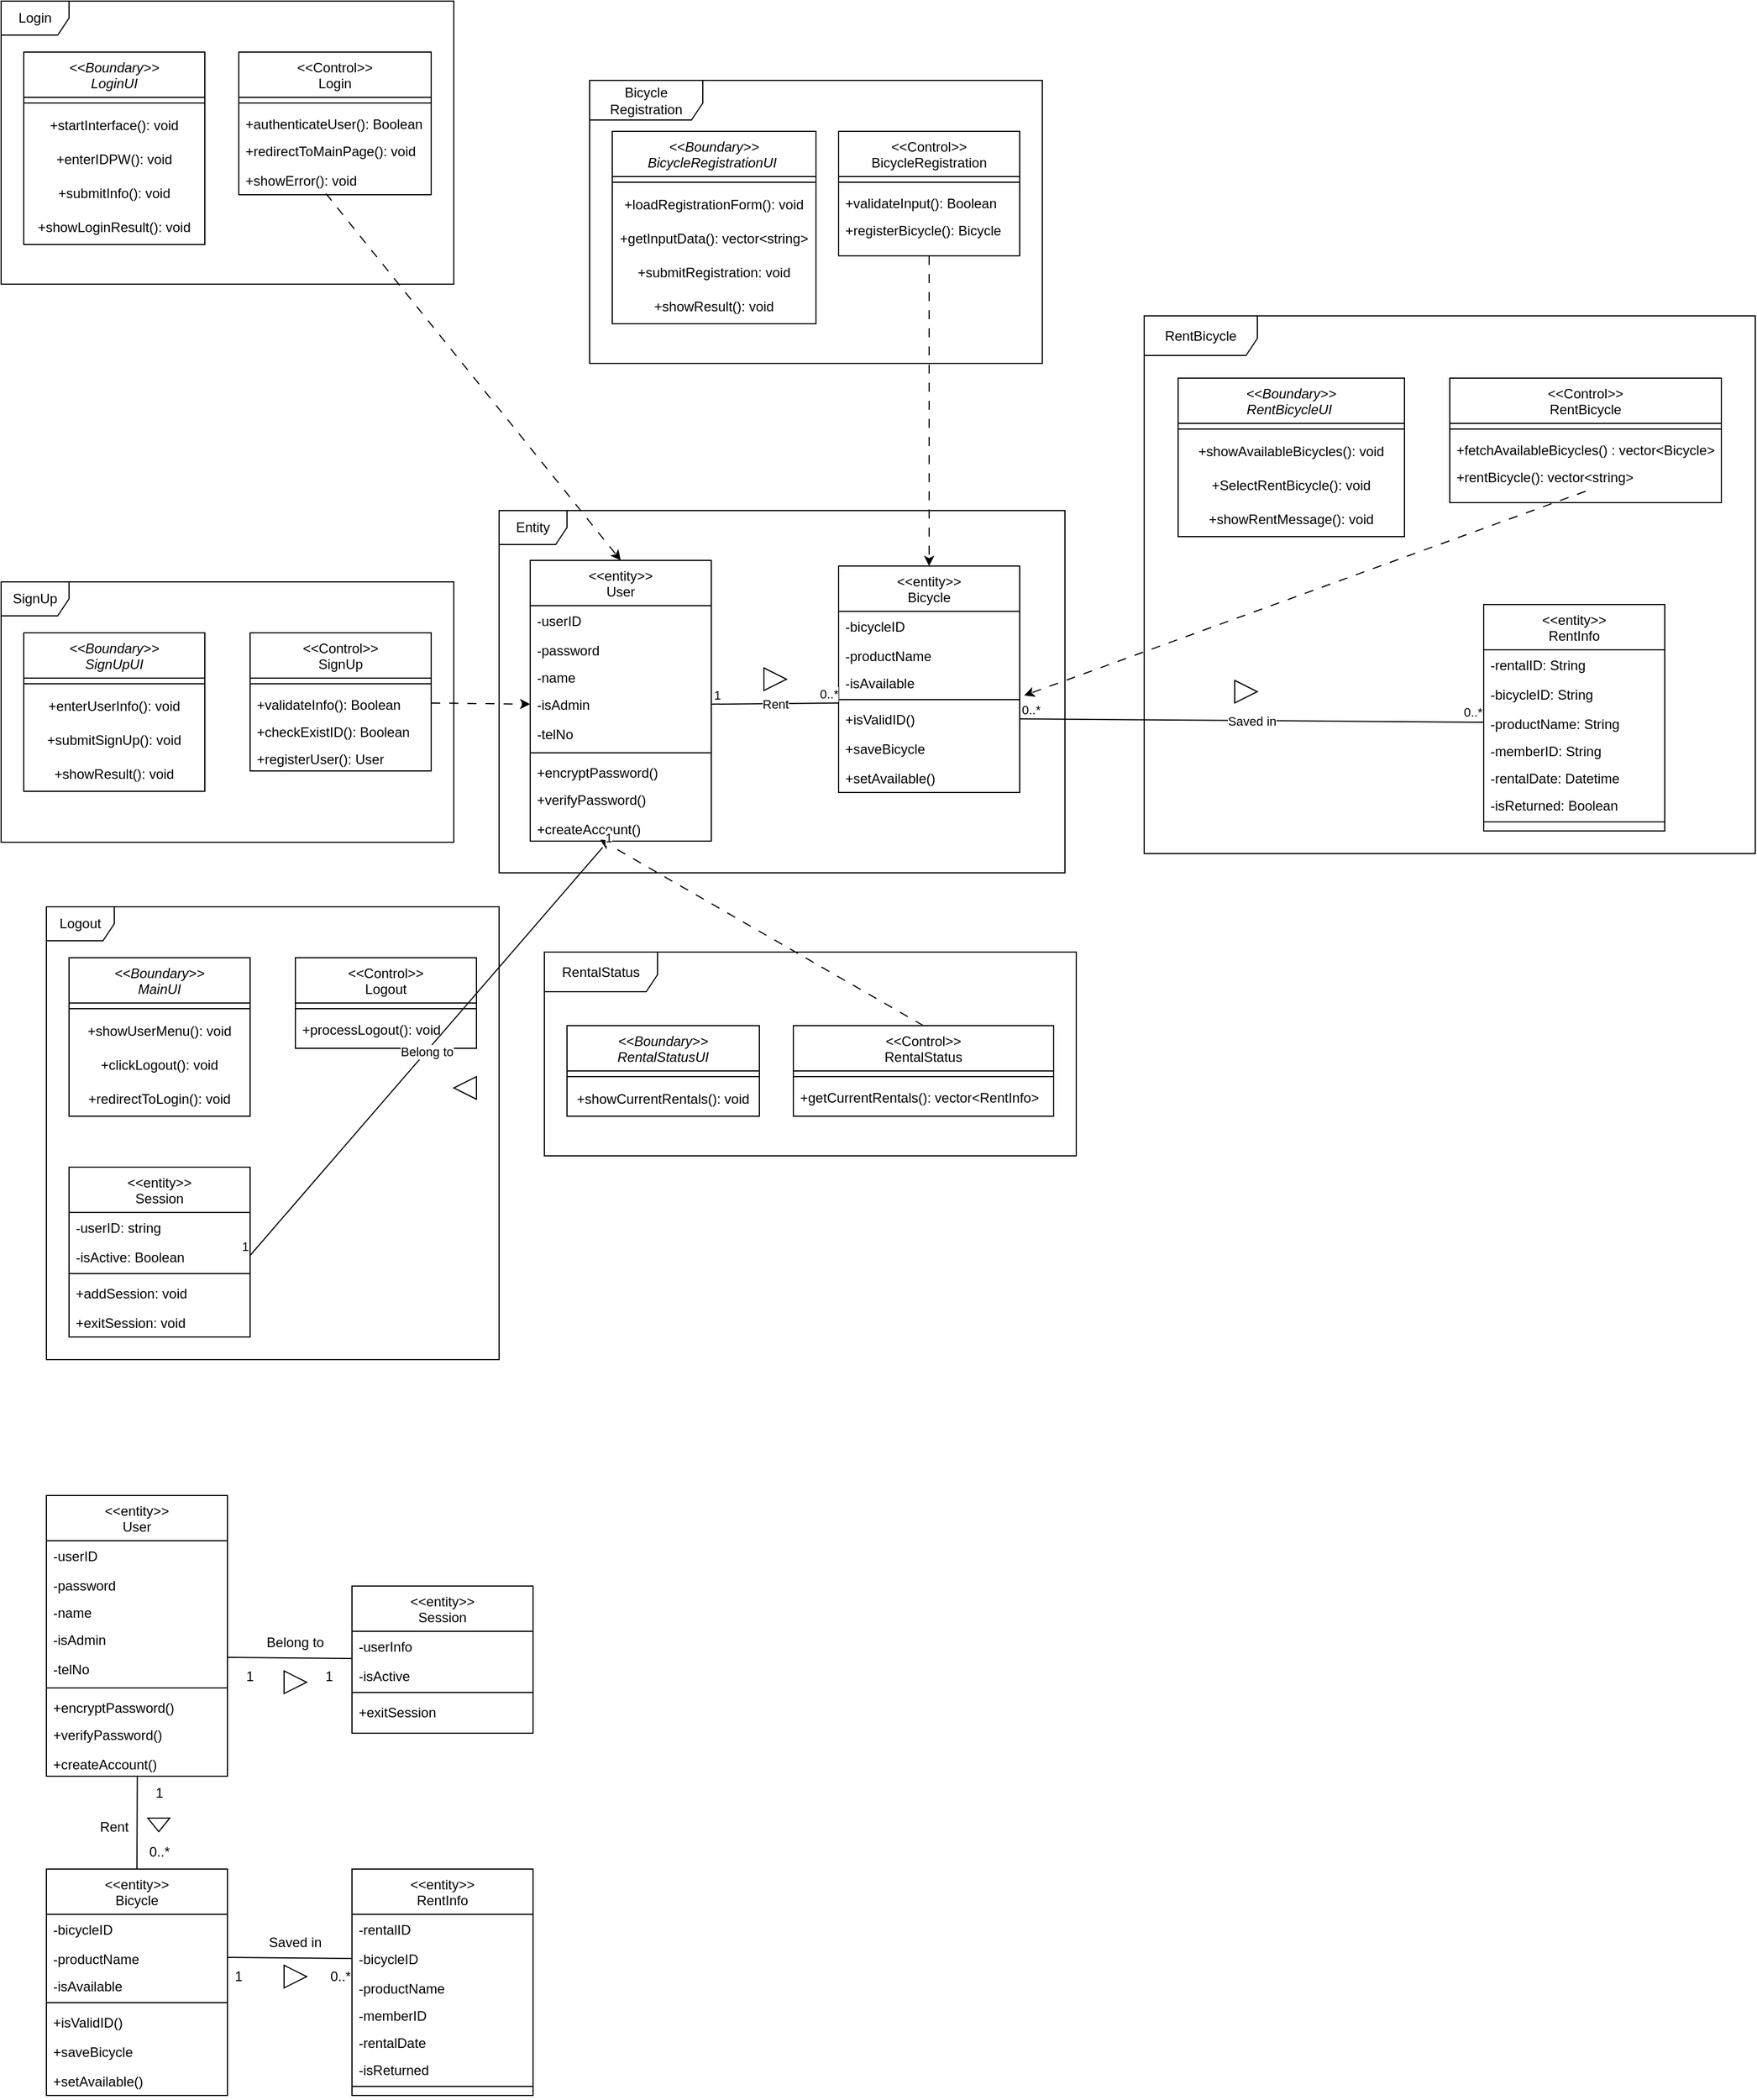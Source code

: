<mxfile version="27.0.9">
  <diagram id="C5RBs43oDa-KdzZeNtuy" name="Page-1">
    <mxGraphModel dx="1042" dy="527" grid="1" gridSize="10" guides="1" tooltips="1" connect="1" arrows="1" fold="1" page="1" pageScale="1" pageWidth="1654" pageHeight="2336" math="0" shadow="0">
      <root>
        <mxCell id="WIyWlLk6GJQsqaUBKTNV-0" />
        <mxCell id="WIyWlLk6GJQsqaUBKTNV-1" parent="WIyWlLk6GJQsqaUBKTNV-0" />
        <mxCell id="zkfFHV4jXpPFQw0GAbJ--0" value="&lt;&lt;Boundary&gt;&gt;&#xa;LoginUI" style="swimlane;fontStyle=2;align=center;verticalAlign=top;childLayout=stackLayout;horizontal=1;startSize=40;horizontalStack=0;resizeParent=1;resizeLast=0;collapsible=1;marginBottom=0;rounded=0;shadow=0;strokeWidth=1;" parent="WIyWlLk6GJQsqaUBKTNV-1" vertex="1">
          <mxGeometry x="60" y="75" width="160" height="170" as="geometry">
            <mxRectangle x="220" y="120" width="160" height="26" as="alternateBounds" />
          </mxGeometry>
        </mxCell>
        <mxCell id="zkfFHV4jXpPFQw0GAbJ--4" value="" style="line;html=1;strokeWidth=1;align=left;verticalAlign=middle;spacingTop=-1;spacingLeft=3;spacingRight=3;rotatable=0;labelPosition=right;points=[];portConstraint=eastwest;" parent="zkfFHV4jXpPFQw0GAbJ--0" vertex="1">
          <mxGeometry y="40" width="160" height="10" as="geometry" />
        </mxCell>
        <mxCell id="-VIIHQAS5z69ykZ4J8pd-0" value="+startInterface(): void" style="text;html=1;align=center;verticalAlign=middle;whiteSpace=wrap;rounded=0;" parent="zkfFHV4jXpPFQw0GAbJ--0" vertex="1">
          <mxGeometry y="50" width="160" height="30" as="geometry" />
        </mxCell>
        <mxCell id="-VIIHQAS5z69ykZ4J8pd-1" value="+enterIDPW(): void" style="text;html=1;align=center;verticalAlign=middle;whiteSpace=wrap;rounded=0;" parent="zkfFHV4jXpPFQw0GAbJ--0" vertex="1">
          <mxGeometry y="80" width="160" height="30" as="geometry" />
        </mxCell>
        <mxCell id="-VIIHQAS5z69ykZ4J8pd-2" value="+submitInfo(): void" style="text;html=1;align=center;verticalAlign=middle;whiteSpace=wrap;rounded=0;" parent="zkfFHV4jXpPFQw0GAbJ--0" vertex="1">
          <mxGeometry y="110" width="160" height="30" as="geometry" />
        </mxCell>
        <mxCell id="-VIIHQAS5z69ykZ4J8pd-4" value="+showLoginResult(): void" style="text;html=1;align=center;verticalAlign=middle;whiteSpace=wrap;rounded=0;" parent="zkfFHV4jXpPFQw0GAbJ--0" vertex="1">
          <mxGeometry y="140" width="160" height="30" as="geometry" />
        </mxCell>
        <mxCell id="zkfFHV4jXpPFQw0GAbJ--17" value="&lt;&lt;Control&gt;&gt;&#xa;Login" style="swimlane;fontStyle=0;align=center;verticalAlign=top;childLayout=stackLayout;horizontal=1;startSize=40;horizontalStack=0;resizeParent=1;resizeLast=0;collapsible=1;marginBottom=0;rounded=0;shadow=0;strokeWidth=1;" parent="WIyWlLk6GJQsqaUBKTNV-1" vertex="1">
          <mxGeometry x="250" y="75" width="170" height="126" as="geometry">
            <mxRectangle x="550" y="140" width="160" height="26" as="alternateBounds" />
          </mxGeometry>
        </mxCell>
        <mxCell id="zkfFHV4jXpPFQw0GAbJ--23" value="" style="line;html=1;strokeWidth=1;align=left;verticalAlign=middle;spacingTop=-1;spacingLeft=3;spacingRight=3;rotatable=0;labelPosition=right;points=[];portConstraint=eastwest;" parent="zkfFHV4jXpPFQw0GAbJ--17" vertex="1">
          <mxGeometry y="40" width="170" height="10" as="geometry" />
        </mxCell>
        <mxCell id="zkfFHV4jXpPFQw0GAbJ--24" value="+authenticateUser(): Boolean" style="text;align=left;verticalAlign=top;spacingLeft=4;spacingRight=4;overflow=hidden;rotatable=0;points=[[0,0.5],[1,0.5]];portConstraint=eastwest;" parent="zkfFHV4jXpPFQw0GAbJ--17" vertex="1">
          <mxGeometry y="50" width="170" height="24" as="geometry" />
        </mxCell>
        <mxCell id="zkfFHV4jXpPFQw0GAbJ--25" value="+redirectToMainPage(): void" style="text;align=left;verticalAlign=top;spacingLeft=4;spacingRight=4;overflow=hidden;rotatable=0;points=[[0,0.5],[1,0.5]];portConstraint=eastwest;" parent="zkfFHV4jXpPFQw0GAbJ--17" vertex="1">
          <mxGeometry y="74" width="170" height="26" as="geometry" />
        </mxCell>
        <mxCell id="-VIIHQAS5z69ykZ4J8pd-7" value="+showError(): void" style="text;align=left;verticalAlign=top;spacingLeft=4;spacingRight=4;overflow=hidden;rotatable=0;points=[[0,0.5],[1,0.5]];portConstraint=eastwest;" parent="zkfFHV4jXpPFQw0GAbJ--17" vertex="1">
          <mxGeometry y="100" width="170" height="26" as="geometry" />
        </mxCell>
        <mxCell id="-VIIHQAS5z69ykZ4J8pd-20" value="&lt;&lt;Boundary&gt;&gt;&#xa;MainUI" style="swimlane;fontStyle=2;align=center;verticalAlign=top;childLayout=stackLayout;horizontal=1;startSize=40;horizontalStack=0;resizeParent=1;resizeLast=0;collapsible=1;marginBottom=0;rounded=0;shadow=0;strokeWidth=1;" parent="WIyWlLk6GJQsqaUBKTNV-1" vertex="1">
          <mxGeometry x="100" y="875" width="160" height="140" as="geometry">
            <mxRectangle x="220" y="120" width="160" height="26" as="alternateBounds" />
          </mxGeometry>
        </mxCell>
        <mxCell id="-VIIHQAS5z69ykZ4J8pd-21" value="" style="line;html=1;strokeWidth=1;align=left;verticalAlign=middle;spacingTop=-1;spacingLeft=3;spacingRight=3;rotatable=0;labelPosition=right;points=[];portConstraint=eastwest;" parent="-VIIHQAS5z69ykZ4J8pd-20" vertex="1">
          <mxGeometry y="40" width="160" height="10" as="geometry" />
        </mxCell>
        <mxCell id="-VIIHQAS5z69ykZ4J8pd-22" value="+showUserMenu(): void" style="text;html=1;align=center;verticalAlign=middle;whiteSpace=wrap;rounded=0;" parent="-VIIHQAS5z69ykZ4J8pd-20" vertex="1">
          <mxGeometry y="50" width="160" height="30" as="geometry" />
        </mxCell>
        <mxCell id="-VIIHQAS5z69ykZ4J8pd-23" value="+clickLogout(): void" style="text;html=1;align=center;verticalAlign=middle;whiteSpace=wrap;rounded=0;" parent="-VIIHQAS5z69ykZ4J8pd-20" vertex="1">
          <mxGeometry y="80" width="160" height="30" as="geometry" />
        </mxCell>
        <mxCell id="-VIIHQAS5z69ykZ4J8pd-24" value="+redirectToLogin(): void" style="text;html=1;align=center;verticalAlign=middle;whiteSpace=wrap;rounded=0;" parent="-VIIHQAS5z69ykZ4J8pd-20" vertex="1">
          <mxGeometry y="110" width="160" height="30" as="geometry" />
        </mxCell>
        <mxCell id="-VIIHQAS5z69ykZ4J8pd-26" value="&lt;&lt;entity&gt;&gt;&#xa;Session" style="swimlane;fontStyle=0;align=center;verticalAlign=top;childLayout=stackLayout;horizontal=1;startSize=40;horizontalStack=0;resizeParent=1;resizeLast=0;collapsible=1;marginBottom=0;rounded=0;shadow=0;strokeWidth=1;" parent="WIyWlLk6GJQsqaUBKTNV-1" vertex="1">
          <mxGeometry x="100" y="1060" width="160" height="150" as="geometry">
            <mxRectangle x="130" y="380" width="160" height="26" as="alternateBounds" />
          </mxGeometry>
        </mxCell>
        <mxCell id="-VIIHQAS5z69ykZ4J8pd-27" value="-userID: string" style="text;align=left;verticalAlign=top;spacingLeft=4;spacingRight=4;overflow=hidden;rotatable=0;points=[[0,0.5],[1,0.5]];portConstraint=eastwest;" parent="-VIIHQAS5z69ykZ4J8pd-26" vertex="1">
          <mxGeometry y="40" width="160" height="26" as="geometry" />
        </mxCell>
        <mxCell id="-VIIHQAS5z69ykZ4J8pd-28" value="-isActive: Boolean" style="text;align=left;verticalAlign=top;spacingLeft=4;spacingRight=4;overflow=hidden;rotatable=0;points=[[0,0.5],[1,0.5]];portConstraint=eastwest;rounded=0;shadow=0;html=0;" parent="-VIIHQAS5z69ykZ4J8pd-26" vertex="1">
          <mxGeometry y="66" width="160" height="24" as="geometry" />
        </mxCell>
        <mxCell id="-VIIHQAS5z69ykZ4J8pd-30" value="" style="line;html=1;strokeWidth=1;align=left;verticalAlign=middle;spacingTop=-1;spacingLeft=3;spacingRight=3;rotatable=0;labelPosition=right;points=[];portConstraint=eastwest;" parent="-VIIHQAS5z69ykZ4J8pd-26" vertex="1">
          <mxGeometry y="90" width="160" height="8" as="geometry" />
        </mxCell>
        <mxCell id="-VIIHQAS5z69ykZ4J8pd-31" value="+addSession: void" style="text;align=left;verticalAlign=top;spacingLeft=4;spacingRight=4;overflow=hidden;rotatable=0;points=[[0,0.5],[1,0.5]];portConstraint=eastwest;" parent="-VIIHQAS5z69ykZ4J8pd-26" vertex="1">
          <mxGeometry y="98" width="160" height="26" as="geometry" />
        </mxCell>
        <mxCell id="oYp_QMKdy2khK08XsFPv-0" value="+exitSession: void" style="text;align=left;verticalAlign=top;spacingLeft=4;spacingRight=4;overflow=hidden;rotatable=0;points=[[0,0.5],[1,0.5]];portConstraint=eastwest;" vertex="1" parent="-VIIHQAS5z69ykZ4J8pd-26">
          <mxGeometry y="124" width="160" height="26" as="geometry" />
        </mxCell>
        <mxCell id="-VIIHQAS5z69ykZ4J8pd-32" value="&lt;&lt;Control&gt;&gt;&#xa;Logout" style="swimlane;fontStyle=0;align=center;verticalAlign=top;childLayout=stackLayout;horizontal=1;startSize=40;horizontalStack=0;resizeParent=1;resizeLast=0;collapsible=1;marginBottom=0;rounded=0;shadow=0;strokeWidth=1;" parent="WIyWlLk6GJQsqaUBKTNV-1" vertex="1">
          <mxGeometry x="300" y="875" width="160" height="80" as="geometry">
            <mxRectangle x="550" y="140" width="160" height="26" as="alternateBounds" />
          </mxGeometry>
        </mxCell>
        <mxCell id="-VIIHQAS5z69ykZ4J8pd-33" value="" style="line;html=1;strokeWidth=1;align=left;verticalAlign=middle;spacingTop=-1;spacingLeft=3;spacingRight=3;rotatable=0;labelPosition=right;points=[];portConstraint=eastwest;" parent="-VIIHQAS5z69ykZ4J8pd-32" vertex="1">
          <mxGeometry y="40" width="160" height="10" as="geometry" />
        </mxCell>
        <mxCell id="-VIIHQAS5z69ykZ4J8pd-34" value="+processLogout(): void" style="text;align=left;verticalAlign=top;spacingLeft=4;spacingRight=4;overflow=hidden;rotatable=0;points=[[0,0.5],[1,0.5]];portConstraint=eastwest;" parent="-VIIHQAS5z69ykZ4J8pd-32" vertex="1">
          <mxGeometry y="50" width="160" height="24" as="geometry" />
        </mxCell>
        <mxCell id="-VIIHQAS5z69ykZ4J8pd-45" value="&lt;&lt;Boundary&gt;&gt;&#xa;SignUpUI" style="swimlane;fontStyle=2;align=center;verticalAlign=top;childLayout=stackLayout;horizontal=1;startSize=40;horizontalStack=0;resizeParent=1;resizeLast=0;collapsible=1;marginBottom=0;rounded=0;shadow=0;strokeWidth=1;" parent="WIyWlLk6GJQsqaUBKTNV-1" vertex="1">
          <mxGeometry x="60" y="588" width="160" height="140" as="geometry">
            <mxRectangle x="220" y="120" width="160" height="26" as="alternateBounds" />
          </mxGeometry>
        </mxCell>
        <mxCell id="-VIIHQAS5z69ykZ4J8pd-46" value="" style="line;html=1;strokeWidth=1;align=left;verticalAlign=middle;spacingTop=-1;spacingLeft=3;spacingRight=3;rotatable=0;labelPosition=right;points=[];portConstraint=eastwest;" parent="-VIIHQAS5z69ykZ4J8pd-45" vertex="1">
          <mxGeometry y="40" width="160" height="10" as="geometry" />
        </mxCell>
        <mxCell id="-VIIHQAS5z69ykZ4J8pd-47" value="+enterUserInfo(): void" style="text;html=1;align=center;verticalAlign=middle;whiteSpace=wrap;rounded=0;" parent="-VIIHQAS5z69ykZ4J8pd-45" vertex="1">
          <mxGeometry y="50" width="160" height="30" as="geometry" />
        </mxCell>
        <mxCell id="-VIIHQAS5z69ykZ4J8pd-48" value="+submitSignUp(): void" style="text;html=1;align=center;verticalAlign=middle;whiteSpace=wrap;rounded=0;" parent="-VIIHQAS5z69ykZ4J8pd-45" vertex="1">
          <mxGeometry y="80" width="160" height="30" as="geometry" />
        </mxCell>
        <mxCell id="-VIIHQAS5z69ykZ4J8pd-49" value="+showResult(): void" style="text;html=1;align=center;verticalAlign=middle;whiteSpace=wrap;rounded=0;" parent="-VIIHQAS5z69ykZ4J8pd-45" vertex="1">
          <mxGeometry y="110" width="160" height="30" as="geometry" />
        </mxCell>
        <mxCell id="-VIIHQAS5z69ykZ4J8pd-55" value="&lt;&lt;Control&gt;&gt;&#xa;SignUp" style="swimlane;fontStyle=0;align=center;verticalAlign=top;childLayout=stackLayout;horizontal=1;startSize=40;horizontalStack=0;resizeParent=1;resizeLast=0;collapsible=1;marginBottom=0;rounded=0;shadow=0;strokeWidth=1;" parent="WIyWlLk6GJQsqaUBKTNV-1" vertex="1">
          <mxGeometry x="260" y="588" width="160" height="122" as="geometry">
            <mxRectangle x="550" y="140" width="160" height="26" as="alternateBounds" />
          </mxGeometry>
        </mxCell>
        <mxCell id="-VIIHQAS5z69ykZ4J8pd-56" value="" style="line;html=1;strokeWidth=1;align=left;verticalAlign=middle;spacingTop=-1;spacingLeft=3;spacingRight=3;rotatable=0;labelPosition=right;points=[];portConstraint=eastwest;" parent="-VIIHQAS5z69ykZ4J8pd-55" vertex="1">
          <mxGeometry y="40" width="160" height="10" as="geometry" />
        </mxCell>
        <mxCell id="-VIIHQAS5z69ykZ4J8pd-57" value="+validateInfo(): Boolean" style="text;align=left;verticalAlign=top;spacingLeft=4;spacingRight=4;overflow=hidden;rotatable=0;points=[[0,0.5],[1,0.5]];portConstraint=eastwest;" parent="-VIIHQAS5z69ykZ4J8pd-55" vertex="1">
          <mxGeometry y="50" width="160" height="24" as="geometry" />
        </mxCell>
        <mxCell id="-VIIHQAS5z69ykZ4J8pd-68" value="+checkExistID(): Boolean" style="text;align=left;verticalAlign=top;spacingLeft=4;spacingRight=4;overflow=hidden;rotatable=0;points=[[0,0.5],[1,0.5]];portConstraint=eastwest;" parent="-VIIHQAS5z69ykZ4J8pd-55" vertex="1">
          <mxGeometry y="74" width="160" height="24" as="geometry" />
        </mxCell>
        <mxCell id="-VIIHQAS5z69ykZ4J8pd-69" value="+registerUser(): User" style="text;align=left;verticalAlign=top;spacingLeft=4;spacingRight=4;overflow=hidden;rotatable=0;points=[[0,0.5],[1,0.5]];portConstraint=eastwest;" parent="-VIIHQAS5z69ykZ4J8pd-55" vertex="1">
          <mxGeometry y="98" width="160" height="24" as="geometry" />
        </mxCell>
        <mxCell id="-VIIHQAS5z69ykZ4J8pd-74" value="&lt;&lt;Boundary&gt;&gt;&#xa;BicycleRegistrationUI " style="swimlane;fontStyle=2;align=center;verticalAlign=top;childLayout=stackLayout;horizontal=1;startSize=40;horizontalStack=0;resizeParent=1;resizeLast=0;collapsible=1;marginBottom=0;rounded=0;shadow=0;strokeWidth=1;" parent="WIyWlLk6GJQsqaUBKTNV-1" vertex="1">
          <mxGeometry x="580" y="145" width="180" height="170" as="geometry">
            <mxRectangle x="220" y="120" width="160" height="26" as="alternateBounds" />
          </mxGeometry>
        </mxCell>
        <mxCell id="-VIIHQAS5z69ykZ4J8pd-75" value="" style="line;html=1;strokeWidth=1;align=left;verticalAlign=middle;spacingTop=-1;spacingLeft=3;spacingRight=3;rotatable=0;labelPosition=right;points=[];portConstraint=eastwest;" parent="-VIIHQAS5z69ykZ4J8pd-74" vertex="1">
          <mxGeometry y="40" width="180" height="10" as="geometry" />
        </mxCell>
        <mxCell id="-VIIHQAS5z69ykZ4J8pd-76" value="+loadRegistrationForm(): void" style="text;html=1;align=center;verticalAlign=middle;whiteSpace=wrap;rounded=0;" parent="-VIIHQAS5z69ykZ4J8pd-74" vertex="1">
          <mxGeometry y="50" width="180" height="30" as="geometry" />
        </mxCell>
        <mxCell id="-VIIHQAS5z69ykZ4J8pd-77" value="+getInputData(): vector&amp;lt;string&amp;gt;" style="text;html=1;align=center;verticalAlign=middle;whiteSpace=wrap;rounded=0;" parent="-VIIHQAS5z69ykZ4J8pd-74" vertex="1">
          <mxGeometry y="80" width="180" height="30" as="geometry" />
        </mxCell>
        <mxCell id="-VIIHQAS5z69ykZ4J8pd-78" value="+submitRegistration: void" style="text;html=1;align=center;verticalAlign=middle;whiteSpace=wrap;rounded=0;" parent="-VIIHQAS5z69ykZ4J8pd-74" vertex="1">
          <mxGeometry y="110" width="180" height="30" as="geometry" />
        </mxCell>
        <mxCell id="-VIIHQAS5z69ykZ4J8pd-91" value="+showResult(): void" style="text;html=1;align=center;verticalAlign=middle;whiteSpace=wrap;rounded=0;" parent="-VIIHQAS5z69ykZ4J8pd-74" vertex="1">
          <mxGeometry y="140" width="180" height="30" as="geometry" />
        </mxCell>
        <mxCell id="-VIIHQAS5z69ykZ4J8pd-86" value="&lt;&lt;Control&gt;&gt;&#xa;BicycleRegistration" style="swimlane;fontStyle=0;align=center;verticalAlign=top;childLayout=stackLayout;horizontal=1;startSize=40;horizontalStack=0;resizeParent=1;resizeLast=0;collapsible=1;marginBottom=0;rounded=0;shadow=0;strokeWidth=1;" parent="WIyWlLk6GJQsqaUBKTNV-1" vertex="1">
          <mxGeometry x="780" y="145" width="160" height="110" as="geometry">
            <mxRectangle x="550" y="140" width="160" height="26" as="alternateBounds" />
          </mxGeometry>
        </mxCell>
        <mxCell id="-VIIHQAS5z69ykZ4J8pd-87" value="" style="line;html=1;strokeWidth=1;align=left;verticalAlign=middle;spacingTop=-1;spacingLeft=3;spacingRight=3;rotatable=0;labelPosition=right;points=[];portConstraint=eastwest;" parent="-VIIHQAS5z69ykZ4J8pd-86" vertex="1">
          <mxGeometry y="40" width="160" height="10" as="geometry" />
        </mxCell>
        <mxCell id="-VIIHQAS5z69ykZ4J8pd-88" value="+validateInput(): Boolean" style="text;align=left;verticalAlign=top;spacingLeft=4;spacingRight=4;overflow=hidden;rotatable=0;points=[[0,0.5],[1,0.5]];portConstraint=eastwest;" parent="-VIIHQAS5z69ykZ4J8pd-86" vertex="1">
          <mxGeometry y="50" width="160" height="24" as="geometry" />
        </mxCell>
        <mxCell id="-VIIHQAS5z69ykZ4J8pd-89" value="+registerBicycle(): Bicycle" style="text;align=left;verticalAlign=top;spacingLeft=4;spacingRight=4;overflow=hidden;rotatable=0;points=[[0,0.5],[1,0.5]];portConstraint=eastwest;" parent="-VIIHQAS5z69ykZ4J8pd-86" vertex="1">
          <mxGeometry y="74" width="160" height="26" as="geometry" />
        </mxCell>
        <mxCell id="-VIIHQAS5z69ykZ4J8pd-148" value="&lt;&lt;Boundary&gt;&gt;&#xa;RentalStatusUI" style="swimlane;fontStyle=2;align=center;verticalAlign=top;childLayout=stackLayout;horizontal=1;startSize=40;horizontalStack=0;resizeParent=1;resizeLast=0;collapsible=1;marginBottom=0;rounded=0;shadow=0;strokeWidth=1;" parent="WIyWlLk6GJQsqaUBKTNV-1" vertex="1">
          <mxGeometry x="540" y="935" width="170" height="80" as="geometry">
            <mxRectangle x="220" y="120" width="160" height="26" as="alternateBounds" />
          </mxGeometry>
        </mxCell>
        <mxCell id="-VIIHQAS5z69ykZ4J8pd-149" value="" style="line;html=1;strokeWidth=1;align=left;verticalAlign=middle;spacingTop=-1;spacingLeft=3;spacingRight=3;rotatable=0;labelPosition=right;points=[];portConstraint=eastwest;" parent="-VIIHQAS5z69ykZ4J8pd-148" vertex="1">
          <mxGeometry y="40" width="170" height="10" as="geometry" />
        </mxCell>
        <mxCell id="-VIIHQAS5z69ykZ4J8pd-150" value="+showCurrentRentals(): void" style="text;html=1;align=center;verticalAlign=middle;whiteSpace=wrap;rounded=0;" parent="-VIIHQAS5z69ykZ4J8pd-148" vertex="1">
          <mxGeometry y="50" width="170" height="30" as="geometry" />
        </mxCell>
        <mxCell id="-VIIHQAS5z69ykZ4J8pd-160" value="&lt;&lt;Control&gt;&gt;&#xa;RentalStatus" style="swimlane;fontStyle=0;align=center;verticalAlign=top;childLayout=stackLayout;horizontal=1;startSize=40;horizontalStack=0;resizeParent=1;resizeLast=0;collapsible=1;marginBottom=0;rounded=0;shadow=0;strokeWidth=1;" parent="WIyWlLk6GJQsqaUBKTNV-1" vertex="1">
          <mxGeometry x="740" y="935" width="230" height="80" as="geometry">
            <mxRectangle x="550" y="140" width="160" height="26" as="alternateBounds" />
          </mxGeometry>
        </mxCell>
        <mxCell id="-VIIHQAS5z69ykZ4J8pd-161" value="" style="line;html=1;strokeWidth=1;align=left;verticalAlign=middle;spacingTop=-1;spacingLeft=3;spacingRight=3;rotatable=0;labelPosition=right;points=[];portConstraint=eastwest;" parent="-VIIHQAS5z69ykZ4J8pd-160" vertex="1">
          <mxGeometry y="40" width="230" height="10" as="geometry" />
        </mxCell>
        <mxCell id="-VIIHQAS5z69ykZ4J8pd-162" value="+getCurrentRentals(): vector&lt;RentInfo&gt;" style="text;align=left;verticalAlign=top;spacingLeft=4;spacingRight=4;overflow=hidden;rotatable=0;points=[[0,0.5],[1,0.5]];portConstraint=eastwest;" parent="-VIIHQAS5z69ykZ4J8pd-160" vertex="1">
          <mxGeometry y="50" width="230" height="24" as="geometry" />
        </mxCell>
        <mxCell id="LTVIBKJG35a-NGtsxtSy-4" value="Login" style="shape=umlFrame;whiteSpace=wrap;html=1;pointerEvents=0;" parent="WIyWlLk6GJQsqaUBKTNV-1" vertex="1">
          <mxGeometry x="40" y="30" width="400" height="250" as="geometry" />
        </mxCell>
        <mxCell id="LTVIBKJG35a-NGtsxtSy-5" value="Logout" style="shape=umlFrame;whiteSpace=wrap;html=1;pointerEvents=0;" parent="WIyWlLk6GJQsqaUBKTNV-1" vertex="1">
          <mxGeometry x="80" y="830" width="400" height="400" as="geometry" />
        </mxCell>
        <mxCell id="LTVIBKJG35a-NGtsxtSy-6" value="SignUp" style="shape=umlFrame;whiteSpace=wrap;html=1;pointerEvents=0;" parent="WIyWlLk6GJQsqaUBKTNV-1" vertex="1">
          <mxGeometry x="40" y="543" width="400" height="230" as="geometry" />
        </mxCell>
        <mxCell id="LTVIBKJG35a-NGtsxtSy-8" value="Bicycle&lt;div&gt;Registration&lt;/div&gt;" style="shape=umlFrame;whiteSpace=wrap;html=1;pointerEvents=0;width=100;height=35;" parent="WIyWlLk6GJQsqaUBKTNV-1" vertex="1">
          <mxGeometry x="560" y="100" width="400" height="250" as="geometry" />
        </mxCell>
        <mxCell id="LTVIBKJG35a-NGtsxtSy-9" value="&lt;&lt;Boundary&gt;&gt;&#xa;RentBicycleUI " style="swimlane;fontStyle=2;align=center;verticalAlign=top;childLayout=stackLayout;horizontal=1;startSize=40;horizontalStack=0;resizeParent=1;resizeLast=0;collapsible=1;marginBottom=0;rounded=0;shadow=0;strokeWidth=1;" parent="WIyWlLk6GJQsqaUBKTNV-1" vertex="1">
          <mxGeometry x="1080" y="363" width="200" height="140" as="geometry">
            <mxRectangle x="220" y="120" width="160" height="26" as="alternateBounds" />
          </mxGeometry>
        </mxCell>
        <mxCell id="LTVIBKJG35a-NGtsxtSy-10" value="" style="line;html=1;strokeWidth=1;align=left;verticalAlign=middle;spacingTop=-1;spacingLeft=3;spacingRight=3;rotatable=0;labelPosition=right;points=[];portConstraint=eastwest;" parent="LTVIBKJG35a-NGtsxtSy-9" vertex="1">
          <mxGeometry y="40" width="200" height="10" as="geometry" />
        </mxCell>
        <mxCell id="LTVIBKJG35a-NGtsxtSy-11" value="+showAvailableBicycles(): void" style="text;html=1;align=center;verticalAlign=middle;whiteSpace=wrap;rounded=0;" parent="LTVIBKJG35a-NGtsxtSy-9" vertex="1">
          <mxGeometry y="50" width="200" height="30" as="geometry" />
        </mxCell>
        <mxCell id="LTVIBKJG35a-NGtsxtSy-12" value="+SelectRentBicycle(): void" style="text;html=1;align=center;verticalAlign=middle;whiteSpace=wrap;rounded=0;" parent="LTVIBKJG35a-NGtsxtSy-9" vertex="1">
          <mxGeometry y="80" width="200" height="30" as="geometry" />
        </mxCell>
        <mxCell id="LTVIBKJG35a-NGtsxtSy-13" value="+showRentMessage(): void" style="text;html=1;align=center;verticalAlign=middle;whiteSpace=wrap;rounded=0;" parent="LTVIBKJG35a-NGtsxtSy-9" vertex="1">
          <mxGeometry y="110" width="200" height="30" as="geometry" />
        </mxCell>
        <mxCell id="LTVIBKJG35a-NGtsxtSy-20" value="&lt;&lt;Control&gt;&gt;&#xa;RentBicycle" style="swimlane;fontStyle=0;align=center;verticalAlign=top;childLayout=stackLayout;horizontal=1;startSize=40;horizontalStack=0;resizeParent=1;resizeLast=0;collapsible=1;marginBottom=0;rounded=0;shadow=0;strokeWidth=1;" parent="WIyWlLk6GJQsqaUBKTNV-1" vertex="1">
          <mxGeometry x="1320" y="363" width="240" height="110" as="geometry">
            <mxRectangle x="550" y="140" width="160" height="26" as="alternateBounds" />
          </mxGeometry>
        </mxCell>
        <mxCell id="LTVIBKJG35a-NGtsxtSy-21" value="" style="line;html=1;strokeWidth=1;align=left;verticalAlign=middle;spacingTop=-1;spacingLeft=3;spacingRight=3;rotatable=0;labelPosition=right;points=[];portConstraint=eastwest;" parent="LTVIBKJG35a-NGtsxtSy-20" vertex="1">
          <mxGeometry y="40" width="240" height="10" as="geometry" />
        </mxCell>
        <mxCell id="LTVIBKJG35a-NGtsxtSy-22" value="+fetchAvailableBicycles() : vector&lt;Bicycle&gt;" style="text;align=left;verticalAlign=top;spacingLeft=4;spacingRight=4;overflow=hidden;rotatable=0;points=[[0,0.5],[1,0.5]];portConstraint=eastwest;" parent="LTVIBKJG35a-NGtsxtSy-20" vertex="1">
          <mxGeometry y="50" width="240" height="24" as="geometry" />
        </mxCell>
        <mxCell id="LTVIBKJG35a-NGtsxtSy-23" value="+rentBicycle(): vector&lt;string&gt;" style="text;align=left;verticalAlign=top;spacingLeft=4;spacingRight=4;overflow=hidden;rotatable=0;points=[[0,0.5],[1,0.5]];portConstraint=eastwest;" parent="LTVIBKJG35a-NGtsxtSy-20" vertex="1">
          <mxGeometry y="74" width="240" height="26" as="geometry" />
        </mxCell>
        <mxCell id="LTVIBKJG35a-NGtsxtSy-24" value="&lt;&lt;entity&gt;&gt;&#xa;RentInfo" style="swimlane;fontStyle=0;align=center;verticalAlign=top;childLayout=stackLayout;horizontal=1;startSize=40;horizontalStack=0;resizeParent=1;resizeLast=0;collapsible=1;marginBottom=0;rounded=0;shadow=0;strokeWidth=1;" parent="WIyWlLk6GJQsqaUBKTNV-1" vertex="1">
          <mxGeometry x="1350" y="563" width="160" height="200" as="geometry">
            <mxRectangle x="130" y="380" width="160" height="26" as="alternateBounds" />
          </mxGeometry>
        </mxCell>
        <mxCell id="LTVIBKJG35a-NGtsxtSy-25" value="-rentalID: String" style="text;align=left;verticalAlign=top;spacingLeft=4;spacingRight=4;overflow=hidden;rotatable=0;points=[[0,0.5],[1,0.5]];portConstraint=eastwest;" parent="LTVIBKJG35a-NGtsxtSy-24" vertex="1">
          <mxGeometry y="40" width="160" height="26" as="geometry" />
        </mxCell>
        <mxCell id="LTVIBKJG35a-NGtsxtSy-26" value="-bicycleID: String" style="text;align=left;verticalAlign=top;spacingLeft=4;spacingRight=4;overflow=hidden;rotatable=0;points=[[0,0.5],[1,0.5]];portConstraint=eastwest;" parent="LTVIBKJG35a-NGtsxtSy-24" vertex="1">
          <mxGeometry y="66" width="160" height="26" as="geometry" />
        </mxCell>
        <mxCell id="LTVIBKJG35a-NGtsxtSy-27" value="-productName: String" style="text;align=left;verticalAlign=top;spacingLeft=4;spacingRight=4;overflow=hidden;rotatable=0;points=[[0,0.5],[1,0.5]];portConstraint=eastwest;rounded=0;shadow=0;html=0;" parent="LTVIBKJG35a-NGtsxtSy-24" vertex="1">
          <mxGeometry y="92" width="160" height="24" as="geometry" />
        </mxCell>
        <mxCell id="LTVIBKJG35a-NGtsxtSy-28" value="-memberID: String" style="text;align=left;verticalAlign=top;spacingLeft=4;spacingRight=4;overflow=hidden;rotatable=0;points=[[0,0.5],[1,0.5]];portConstraint=eastwest;rounded=0;shadow=0;html=0;" parent="LTVIBKJG35a-NGtsxtSy-24" vertex="1">
          <mxGeometry y="116" width="160" height="24" as="geometry" />
        </mxCell>
        <mxCell id="LTVIBKJG35a-NGtsxtSy-29" value="-rentalDate: Datetime" style="text;align=left;verticalAlign=top;spacingLeft=4;spacingRight=4;overflow=hidden;rotatable=0;points=[[0,0.5],[1,0.5]];portConstraint=eastwest;rounded=0;shadow=0;html=0;" parent="LTVIBKJG35a-NGtsxtSy-24" vertex="1">
          <mxGeometry y="140" width="160" height="24" as="geometry" />
        </mxCell>
        <mxCell id="LTVIBKJG35a-NGtsxtSy-30" value="-isReturned: Boolean" style="text;align=left;verticalAlign=top;spacingLeft=4;spacingRight=4;overflow=hidden;rotatable=0;points=[[0,0.5],[1,0.5]];portConstraint=eastwest;rounded=0;shadow=0;html=0;" parent="LTVIBKJG35a-NGtsxtSy-24" vertex="1">
          <mxGeometry y="164" width="160" height="24" as="geometry" />
        </mxCell>
        <mxCell id="LTVIBKJG35a-NGtsxtSy-31" value="" style="line;html=1;strokeWidth=1;align=left;verticalAlign=middle;spacingTop=-1;spacingLeft=3;spacingRight=3;rotatable=0;labelPosition=right;points=[];portConstraint=eastwest;" parent="LTVIBKJG35a-NGtsxtSy-24" vertex="1">
          <mxGeometry y="188" width="160" height="8" as="geometry" />
        </mxCell>
        <mxCell id="LTVIBKJG35a-NGtsxtSy-35" value="RentalStatus" style="shape=umlFrame;whiteSpace=wrap;html=1;pointerEvents=0;width=100;height=35;" parent="WIyWlLk6GJQsqaUBKTNV-1" vertex="1">
          <mxGeometry x="520" y="870" width="470" height="180" as="geometry" />
        </mxCell>
        <mxCell id="LTVIBKJG35a-NGtsxtSy-36" value="RentBicycle" style="shape=umlFrame;whiteSpace=wrap;html=1;pointerEvents=0;width=100;height=35;" parent="WIyWlLk6GJQsqaUBKTNV-1" vertex="1">
          <mxGeometry x="1050" y="308" width="540" height="475" as="geometry" />
        </mxCell>
        <mxCell id="LTVIBKJG35a-NGtsxtSy-68" value="&lt;&lt;entity&gt;&gt;&#xa;Session" style="swimlane;fontStyle=0;align=center;verticalAlign=top;childLayout=stackLayout;horizontal=1;startSize=40;horizontalStack=0;resizeParent=1;resizeLast=0;collapsible=1;marginBottom=0;rounded=0;shadow=0;strokeWidth=1;" parent="WIyWlLk6GJQsqaUBKTNV-1" vertex="1">
          <mxGeometry x="350" y="1430" width="160" height="130" as="geometry">
            <mxRectangle x="130" y="380" width="160" height="26" as="alternateBounds" />
          </mxGeometry>
        </mxCell>
        <mxCell id="LTVIBKJG35a-NGtsxtSy-69" value="-userInfo" style="text;align=left;verticalAlign=top;spacingLeft=4;spacingRight=4;overflow=hidden;rotatable=0;points=[[0,0.5],[1,0.5]];portConstraint=eastwest;" parent="LTVIBKJG35a-NGtsxtSy-68" vertex="1">
          <mxGeometry y="40" width="160" height="26" as="geometry" />
        </mxCell>
        <mxCell id="LTVIBKJG35a-NGtsxtSy-70" value="-isActive" style="text;align=left;verticalAlign=top;spacingLeft=4;spacingRight=4;overflow=hidden;rotatable=0;points=[[0,0.5],[1,0.5]];portConstraint=eastwest;rounded=0;shadow=0;html=0;" parent="LTVIBKJG35a-NGtsxtSy-68" vertex="1">
          <mxGeometry y="66" width="160" height="24" as="geometry" />
        </mxCell>
        <mxCell id="LTVIBKJG35a-NGtsxtSy-71" value="" style="line;html=1;strokeWidth=1;align=left;verticalAlign=middle;spacingTop=-1;spacingLeft=3;spacingRight=3;rotatable=0;labelPosition=right;points=[];portConstraint=eastwest;" parent="LTVIBKJG35a-NGtsxtSy-68" vertex="1">
          <mxGeometry y="90" width="160" height="8" as="geometry" />
        </mxCell>
        <mxCell id="LTVIBKJG35a-NGtsxtSy-72" value="+exitSession&#xa;" style="text;align=left;verticalAlign=top;spacingLeft=4;spacingRight=4;overflow=hidden;rotatable=0;points=[[0,0.5],[1,0.5]];portConstraint=eastwest;" parent="LTVIBKJG35a-NGtsxtSy-68" vertex="1">
          <mxGeometry y="98" width="160" height="26" as="geometry" />
        </mxCell>
        <mxCell id="LTVIBKJG35a-NGtsxtSy-81" value="&lt;&lt;entity&gt;&gt;&#xa;User" style="swimlane;fontStyle=0;align=center;verticalAlign=top;childLayout=stackLayout;horizontal=1;startSize=40;horizontalStack=0;resizeParent=1;resizeLast=0;collapsible=1;marginBottom=0;rounded=0;shadow=0;strokeWidth=1;" parent="WIyWlLk6GJQsqaUBKTNV-1" vertex="1">
          <mxGeometry x="80" y="1350" width="160" height="248" as="geometry">
            <mxRectangle x="130" y="380" width="160" height="26" as="alternateBounds" />
          </mxGeometry>
        </mxCell>
        <mxCell id="LTVIBKJG35a-NGtsxtSy-82" value="-userID" style="text;align=left;verticalAlign=top;spacingLeft=4;spacingRight=4;overflow=hidden;rotatable=0;points=[[0,0.5],[1,0.5]];portConstraint=eastwest;" parent="LTVIBKJG35a-NGtsxtSy-81" vertex="1">
          <mxGeometry y="40" width="160" height="26" as="geometry" />
        </mxCell>
        <mxCell id="LTVIBKJG35a-NGtsxtSy-83" value="-password" style="text;align=left;verticalAlign=top;spacingLeft=4;spacingRight=4;overflow=hidden;rotatable=0;points=[[0,0.5],[1,0.5]];portConstraint=eastwest;rounded=0;shadow=0;html=0;" parent="LTVIBKJG35a-NGtsxtSy-81" vertex="1">
          <mxGeometry y="66" width="160" height="24" as="geometry" />
        </mxCell>
        <mxCell id="LTVIBKJG35a-NGtsxtSy-114" value="-name" style="text;align=left;verticalAlign=top;spacingLeft=4;spacingRight=4;overflow=hidden;rotatable=0;points=[[0,0.5],[1,0.5]];portConstraint=eastwest;rounded=0;shadow=0;html=0;" parent="LTVIBKJG35a-NGtsxtSy-81" vertex="1">
          <mxGeometry y="90" width="160" height="24" as="geometry" />
        </mxCell>
        <mxCell id="LTVIBKJG35a-NGtsxtSy-151" value="-isAdmin" style="text;align=left;verticalAlign=top;spacingLeft=4;spacingRight=4;overflow=hidden;rotatable=0;points=[[0,0.5],[1,0.5]];portConstraint=eastwest;" parent="LTVIBKJG35a-NGtsxtSy-81" vertex="1">
          <mxGeometry y="114" width="160" height="26" as="geometry" />
        </mxCell>
        <mxCell id="LTVIBKJG35a-NGtsxtSy-84" value="-telNo" style="text;align=left;verticalAlign=top;spacingLeft=4;spacingRight=4;overflow=hidden;rotatable=0;points=[[0,0.5],[1,0.5]];portConstraint=eastwest;" parent="LTVIBKJG35a-NGtsxtSy-81" vertex="1">
          <mxGeometry y="140" width="160" height="26" as="geometry" />
        </mxCell>
        <mxCell id="LTVIBKJG35a-NGtsxtSy-85" value="" style="line;html=1;strokeWidth=1;align=left;verticalAlign=middle;spacingTop=-1;spacingLeft=3;spacingRight=3;rotatable=0;labelPosition=right;points=[];portConstraint=eastwest;" parent="LTVIBKJG35a-NGtsxtSy-81" vertex="1">
          <mxGeometry y="166" width="160" height="8" as="geometry" />
        </mxCell>
        <mxCell id="LTVIBKJG35a-NGtsxtSy-86" value="+encryptPassword()" style="text;align=left;verticalAlign=top;spacingLeft=4;spacingRight=4;overflow=hidden;rotatable=0;points=[[0,0.5],[1,0.5]];portConstraint=eastwest;rounded=0;shadow=0;html=0;" parent="LTVIBKJG35a-NGtsxtSy-81" vertex="1">
          <mxGeometry y="174" width="160" height="24" as="geometry" />
        </mxCell>
        <mxCell id="LTVIBKJG35a-NGtsxtSy-152" value="+verifyPassword()&#xa;&#xa;" style="text;align=left;verticalAlign=top;spacingLeft=4;spacingRight=4;overflow=hidden;rotatable=0;points=[[0,0.5],[1,0.5]];portConstraint=eastwest;" parent="LTVIBKJG35a-NGtsxtSy-81" vertex="1">
          <mxGeometry y="198" width="160" height="26" as="geometry" />
        </mxCell>
        <mxCell id="LTVIBKJG35a-NGtsxtSy-87" value="+createAccount()" style="text;align=left;verticalAlign=top;spacingLeft=4;spacingRight=4;overflow=hidden;rotatable=0;points=[[0,0.5],[1,0.5]];portConstraint=eastwest;rounded=0;shadow=0;html=0;" parent="LTVIBKJG35a-NGtsxtSy-81" vertex="1">
          <mxGeometry y="224" width="160" height="24" as="geometry" />
        </mxCell>
        <mxCell id="LTVIBKJG35a-NGtsxtSy-128" value="&lt;&lt;entity&gt;&gt;&#xa;Bicycle" style="swimlane;fontStyle=0;align=center;verticalAlign=top;childLayout=stackLayout;horizontal=1;startSize=40;horizontalStack=0;resizeParent=1;resizeLast=0;collapsible=1;marginBottom=0;rounded=0;shadow=0;strokeWidth=1;" parent="WIyWlLk6GJQsqaUBKTNV-1" vertex="1">
          <mxGeometry x="80" y="1680" width="160" height="200" as="geometry">
            <mxRectangle x="130" y="380" width="160" height="26" as="alternateBounds" />
          </mxGeometry>
        </mxCell>
        <mxCell id="LTVIBKJG35a-NGtsxtSy-129" value="-bicycleID" style="text;align=left;verticalAlign=top;spacingLeft=4;spacingRight=4;overflow=hidden;rotatable=0;points=[[0,0.5],[1,0.5]];portConstraint=eastwest;" parent="LTVIBKJG35a-NGtsxtSy-128" vertex="1">
          <mxGeometry y="40" width="160" height="26" as="geometry" />
        </mxCell>
        <mxCell id="LTVIBKJG35a-NGtsxtSy-130" value="-productName" style="text;align=left;verticalAlign=top;spacingLeft=4;spacingRight=4;overflow=hidden;rotatable=0;points=[[0,0.5],[1,0.5]];portConstraint=eastwest;rounded=0;shadow=0;html=0;" parent="LTVIBKJG35a-NGtsxtSy-128" vertex="1">
          <mxGeometry y="66" width="160" height="24" as="geometry" />
        </mxCell>
        <mxCell id="LTVIBKJG35a-NGtsxtSy-131" value="-isAvailable" style="text;align=left;verticalAlign=top;spacingLeft=4;spacingRight=4;overflow=hidden;rotatable=0;points=[[0,0.5],[1,0.5]];portConstraint=eastwest;rounded=0;shadow=0;html=0;" parent="LTVIBKJG35a-NGtsxtSy-128" vertex="1">
          <mxGeometry y="90" width="160" height="24" as="geometry" />
        </mxCell>
        <mxCell id="LTVIBKJG35a-NGtsxtSy-132" value="" style="line;html=1;strokeWidth=1;align=left;verticalAlign=middle;spacingTop=-1;spacingLeft=3;spacingRight=3;rotatable=0;labelPosition=right;points=[];portConstraint=eastwest;" parent="LTVIBKJG35a-NGtsxtSy-128" vertex="1">
          <mxGeometry y="114" width="160" height="8" as="geometry" />
        </mxCell>
        <mxCell id="LTVIBKJG35a-NGtsxtSy-103" value="+isValidID()" style="text;align=left;verticalAlign=top;spacingLeft=4;spacingRight=4;overflow=hidden;rotatable=0;points=[[0,0.5],[1,0.5]];portConstraint=eastwest;" parent="LTVIBKJG35a-NGtsxtSy-128" vertex="1">
          <mxGeometry y="122" width="160" height="26" as="geometry" />
        </mxCell>
        <mxCell id="LTVIBKJG35a-NGtsxtSy-104" value="+saveBicycle&#xa;&#xa;" style="text;align=left;verticalAlign=top;spacingLeft=4;spacingRight=4;overflow=hidden;rotatable=0;points=[[0,0.5],[1,0.5]];portConstraint=eastwest;" parent="LTVIBKJG35a-NGtsxtSy-128" vertex="1">
          <mxGeometry y="148" width="160" height="26" as="geometry" />
        </mxCell>
        <mxCell id="LTVIBKJG35a-NGtsxtSy-133" value="+setAvailable()" style="text;align=left;verticalAlign=top;spacingLeft=4;spacingRight=4;overflow=hidden;rotatable=0;points=[[0,0.5],[1,0.5]];portConstraint=eastwest;" parent="LTVIBKJG35a-NGtsxtSy-128" vertex="1">
          <mxGeometry y="174" width="160" height="26" as="geometry" />
        </mxCell>
        <mxCell id="LTVIBKJG35a-NGtsxtSy-138" value="&lt;&lt;entity&gt;&gt;&#xa;RentInfo" style="swimlane;fontStyle=0;align=center;verticalAlign=top;childLayout=stackLayout;horizontal=1;startSize=40;horizontalStack=0;resizeParent=1;resizeLast=0;collapsible=1;marginBottom=0;rounded=0;shadow=0;strokeWidth=1;" parent="WIyWlLk6GJQsqaUBKTNV-1" vertex="1">
          <mxGeometry x="350" y="1680" width="160" height="200" as="geometry">
            <mxRectangle x="130" y="380" width="160" height="26" as="alternateBounds" />
          </mxGeometry>
        </mxCell>
        <mxCell id="LTVIBKJG35a-NGtsxtSy-139" value="-rentalID" style="text;align=left;verticalAlign=top;spacingLeft=4;spacingRight=4;overflow=hidden;rotatable=0;points=[[0,0.5],[1,0.5]];portConstraint=eastwest;" parent="LTVIBKJG35a-NGtsxtSy-138" vertex="1">
          <mxGeometry y="40" width="160" height="26" as="geometry" />
        </mxCell>
        <mxCell id="LTVIBKJG35a-NGtsxtSy-140" value="-bicycleID" style="text;align=left;verticalAlign=top;spacingLeft=4;spacingRight=4;overflow=hidden;rotatable=0;points=[[0,0.5],[1,0.5]];portConstraint=eastwest;" parent="LTVIBKJG35a-NGtsxtSy-138" vertex="1">
          <mxGeometry y="66" width="160" height="26" as="geometry" />
        </mxCell>
        <mxCell id="LTVIBKJG35a-NGtsxtSy-141" value="-productName" style="text;align=left;verticalAlign=top;spacingLeft=4;spacingRight=4;overflow=hidden;rotatable=0;points=[[0,0.5],[1,0.5]];portConstraint=eastwest;rounded=0;shadow=0;html=0;" parent="LTVIBKJG35a-NGtsxtSy-138" vertex="1">
          <mxGeometry y="92" width="160" height="24" as="geometry" />
        </mxCell>
        <mxCell id="LTVIBKJG35a-NGtsxtSy-142" value="-memberID" style="text;align=left;verticalAlign=top;spacingLeft=4;spacingRight=4;overflow=hidden;rotatable=0;points=[[0,0.5],[1,0.5]];portConstraint=eastwest;rounded=0;shadow=0;html=0;" parent="LTVIBKJG35a-NGtsxtSy-138" vertex="1">
          <mxGeometry y="116" width="160" height="24" as="geometry" />
        </mxCell>
        <mxCell id="LTVIBKJG35a-NGtsxtSy-143" value="-rentalDate" style="text;align=left;verticalAlign=top;spacingLeft=4;spacingRight=4;overflow=hidden;rotatable=0;points=[[0,0.5],[1,0.5]];portConstraint=eastwest;rounded=0;shadow=0;html=0;" parent="LTVIBKJG35a-NGtsxtSy-138" vertex="1">
          <mxGeometry y="140" width="160" height="24" as="geometry" />
        </mxCell>
        <mxCell id="LTVIBKJG35a-NGtsxtSy-144" value="-isReturned" style="text;align=left;verticalAlign=top;spacingLeft=4;spacingRight=4;overflow=hidden;rotatable=0;points=[[0,0.5],[1,0.5]];portConstraint=eastwest;rounded=0;shadow=0;html=0;" parent="LTVIBKJG35a-NGtsxtSy-138" vertex="1">
          <mxGeometry y="164" width="160" height="24" as="geometry" />
        </mxCell>
        <mxCell id="LTVIBKJG35a-NGtsxtSy-145" value="" style="line;html=1;strokeWidth=1;align=left;verticalAlign=middle;spacingTop=-1;spacingLeft=3;spacingRight=3;rotatable=0;labelPosition=right;points=[];portConstraint=eastwest;" parent="LTVIBKJG35a-NGtsxtSy-138" vertex="1">
          <mxGeometry y="188" width="160" height="8" as="geometry" />
        </mxCell>
        <mxCell id="LTVIBKJG35a-NGtsxtSy-146" value="" style="endArrow=none;html=1;rounded=0;exitX=1;exitY=0.5;exitDx=0;exitDy=0;entryX=0;entryY=0.5;entryDx=0;entryDy=0;" parent="WIyWlLk6GJQsqaUBKTNV-1" source="LTVIBKJG35a-NGtsxtSy-130" target="LTVIBKJG35a-NGtsxtSy-140" edge="1">
          <mxGeometry width="50" height="50" relative="1" as="geometry">
            <mxPoint x="350" y="1710" as="sourcePoint" />
            <mxPoint x="400" y="1660" as="targetPoint" />
          </mxGeometry>
        </mxCell>
        <mxCell id="LTVIBKJG35a-NGtsxtSy-147" value="1" style="text;html=1;align=center;verticalAlign=middle;whiteSpace=wrap;rounded=0;" parent="WIyWlLk6GJQsqaUBKTNV-1" vertex="1">
          <mxGeometry x="220" y="1760" width="60" height="30" as="geometry" />
        </mxCell>
        <mxCell id="LTVIBKJG35a-NGtsxtSy-148" value="0..*" style="text;html=1;align=center;verticalAlign=middle;whiteSpace=wrap;rounded=0;" parent="WIyWlLk6GJQsqaUBKTNV-1" vertex="1">
          <mxGeometry x="310" y="1760" width="60" height="30" as="geometry" />
        </mxCell>
        <mxCell id="LTVIBKJG35a-NGtsxtSy-153" value="" style="endArrow=none;html=1;rounded=0;exitX=0.5;exitY=0;exitDx=0;exitDy=0;entryX=0.502;entryY=1.025;entryDx=0;entryDy=0;entryPerimeter=0;" parent="WIyWlLk6GJQsqaUBKTNV-1" source="LTVIBKJG35a-NGtsxtSy-128" target="LTVIBKJG35a-NGtsxtSy-87" edge="1">
          <mxGeometry width="50" height="50" relative="1" as="geometry">
            <mxPoint x="440" y="1620" as="sourcePoint" />
            <mxPoint x="490" y="1570" as="targetPoint" />
          </mxGeometry>
        </mxCell>
        <mxCell id="LTVIBKJG35a-NGtsxtSy-154" value="1" style="text;html=1;align=center;verticalAlign=middle;whiteSpace=wrap;rounded=0;" parent="WIyWlLk6GJQsqaUBKTNV-1" vertex="1">
          <mxGeometry x="150" y="1598" width="60" height="30" as="geometry" />
        </mxCell>
        <mxCell id="LTVIBKJG35a-NGtsxtSy-155" value="0..*" style="text;html=1;align=center;verticalAlign=middle;whiteSpace=wrap;rounded=0;" parent="WIyWlLk6GJQsqaUBKTNV-1" vertex="1">
          <mxGeometry x="150" y="1650" width="60" height="30" as="geometry" />
        </mxCell>
        <mxCell id="LTVIBKJG35a-NGtsxtSy-156" value="Rent" style="text;html=1;align=center;verticalAlign=middle;whiteSpace=wrap;rounded=0;" parent="WIyWlLk6GJQsqaUBKTNV-1" vertex="1">
          <mxGeometry x="110" y="1628" width="60" height="30" as="geometry" />
        </mxCell>
        <mxCell id="LTVIBKJG35a-NGtsxtSy-157" value="Saved in" style="text;html=1;align=center;verticalAlign=middle;whiteSpace=wrap;rounded=0;" parent="WIyWlLk6GJQsqaUBKTNV-1" vertex="1">
          <mxGeometry x="270" y="1730" width="60" height="30" as="geometry" />
        </mxCell>
        <mxCell id="LTVIBKJG35a-NGtsxtSy-159" value="" style="verticalLabelPosition=bottom;verticalAlign=top;html=1;shape=mxgraph.basic.acute_triangle;dx=0.5;rotation=-180;fillColor=light-dark(#FFFFFF,#FFFFFF);" parent="WIyWlLk6GJQsqaUBKTNV-1" vertex="1">
          <mxGeometry x="169.57" y="1635" width="19.43" height="12" as="geometry" />
        </mxCell>
        <mxCell id="LTVIBKJG35a-NGtsxtSy-161" value="" style="endArrow=none;html=1;rounded=0;exitX=1;exitY=0.5;exitDx=0;exitDy=0;entryX=0;entryY=0.5;entryDx=0;entryDy=0;" parent="WIyWlLk6GJQsqaUBKTNV-1" edge="1">
          <mxGeometry width="50" height="50" relative="1" as="geometry">
            <mxPoint x="240" y="1493" as="sourcePoint" />
            <mxPoint x="350" y="1494" as="targetPoint" />
          </mxGeometry>
        </mxCell>
        <mxCell id="LTVIBKJG35a-NGtsxtSy-162" value="1" style="text;html=1;align=center;verticalAlign=middle;whiteSpace=wrap;rounded=0;" parent="WIyWlLk6GJQsqaUBKTNV-1" vertex="1">
          <mxGeometry x="230" y="1495" width="60" height="30" as="geometry" />
        </mxCell>
        <mxCell id="LTVIBKJG35a-NGtsxtSy-163" value="1" style="text;html=1;align=center;verticalAlign=middle;whiteSpace=wrap;rounded=0;" parent="WIyWlLk6GJQsqaUBKTNV-1" vertex="1">
          <mxGeometry x="300" y="1495" width="60" height="30" as="geometry" />
        </mxCell>
        <mxCell id="LTVIBKJG35a-NGtsxtSy-164" value="Belong to" style="text;html=1;align=center;verticalAlign=middle;whiteSpace=wrap;rounded=0;" parent="WIyWlLk6GJQsqaUBKTNV-1" vertex="1">
          <mxGeometry x="270" y="1465" width="60" height="30" as="geometry" />
        </mxCell>
        <mxCell id="LTVIBKJG35a-NGtsxtSy-165" value="" style="triangle;whiteSpace=wrap;html=1;fillColor=light-dark(#FFFFFF,#FFFFFF);" parent="WIyWlLk6GJQsqaUBKTNV-1" vertex="1">
          <mxGeometry x="290" y="1765" width="20" height="20" as="geometry" />
        </mxCell>
        <mxCell id="LTVIBKJG35a-NGtsxtSy-166" value="" style="triangle;whiteSpace=wrap;html=1;fillColor=light-dark(#FFFFFF,#FFFFFF);" parent="WIyWlLk6GJQsqaUBKTNV-1" vertex="1">
          <mxGeometry x="290" y="1505" width="20" height="20" as="geometry" />
        </mxCell>
        <mxCell id="Le8hrL8WVpCJhVRtnl0v-9" value="&lt;&lt;entity&gt;&gt;&#xa;User" style="swimlane;fontStyle=0;align=center;verticalAlign=top;childLayout=stackLayout;horizontal=1;startSize=40;horizontalStack=0;resizeParent=1;resizeLast=0;collapsible=1;marginBottom=0;rounded=0;shadow=0;strokeWidth=1;" parent="WIyWlLk6GJQsqaUBKTNV-1" vertex="1">
          <mxGeometry x="507.5" y="524" width="160" height="248" as="geometry">
            <mxRectangle x="130" y="380" width="160" height="26" as="alternateBounds" />
          </mxGeometry>
        </mxCell>
        <mxCell id="Le8hrL8WVpCJhVRtnl0v-10" value="-userID" style="text;align=left;verticalAlign=top;spacingLeft=4;spacingRight=4;overflow=hidden;rotatable=0;points=[[0,0.5],[1,0.5]];portConstraint=eastwest;" parent="Le8hrL8WVpCJhVRtnl0v-9" vertex="1">
          <mxGeometry y="40" width="160" height="26" as="geometry" />
        </mxCell>
        <mxCell id="Le8hrL8WVpCJhVRtnl0v-11" value="-password" style="text;align=left;verticalAlign=top;spacingLeft=4;spacingRight=4;overflow=hidden;rotatable=0;points=[[0,0.5],[1,0.5]];portConstraint=eastwest;rounded=0;shadow=0;html=0;" parent="Le8hrL8WVpCJhVRtnl0v-9" vertex="1">
          <mxGeometry y="66" width="160" height="24" as="geometry" />
        </mxCell>
        <mxCell id="Le8hrL8WVpCJhVRtnl0v-12" value="-name" style="text;align=left;verticalAlign=top;spacingLeft=4;spacingRight=4;overflow=hidden;rotatable=0;points=[[0,0.5],[1,0.5]];portConstraint=eastwest;rounded=0;shadow=0;html=0;" parent="Le8hrL8WVpCJhVRtnl0v-9" vertex="1">
          <mxGeometry y="90" width="160" height="24" as="geometry" />
        </mxCell>
        <mxCell id="Le8hrL8WVpCJhVRtnl0v-13" value="-isAdmin" style="text;align=left;verticalAlign=top;spacingLeft=4;spacingRight=4;overflow=hidden;rotatable=0;points=[[0,0.5],[1,0.5]];portConstraint=eastwest;" parent="Le8hrL8WVpCJhVRtnl0v-9" vertex="1">
          <mxGeometry y="114" width="160" height="26" as="geometry" />
        </mxCell>
        <mxCell id="Le8hrL8WVpCJhVRtnl0v-14" value="-telNo" style="text;align=left;verticalAlign=top;spacingLeft=4;spacingRight=4;overflow=hidden;rotatable=0;points=[[0,0.5],[1,0.5]];portConstraint=eastwest;" parent="Le8hrL8WVpCJhVRtnl0v-9" vertex="1">
          <mxGeometry y="140" width="160" height="26" as="geometry" />
        </mxCell>
        <mxCell id="Le8hrL8WVpCJhVRtnl0v-15" value="" style="line;html=1;strokeWidth=1;align=left;verticalAlign=middle;spacingTop=-1;spacingLeft=3;spacingRight=3;rotatable=0;labelPosition=right;points=[];portConstraint=eastwest;" parent="Le8hrL8WVpCJhVRtnl0v-9" vertex="1">
          <mxGeometry y="166" width="160" height="8" as="geometry" />
        </mxCell>
        <mxCell id="Le8hrL8WVpCJhVRtnl0v-16" value="+encryptPassword()" style="text;align=left;verticalAlign=top;spacingLeft=4;spacingRight=4;overflow=hidden;rotatable=0;points=[[0,0.5],[1,0.5]];portConstraint=eastwest;rounded=0;shadow=0;html=0;" parent="Le8hrL8WVpCJhVRtnl0v-9" vertex="1">
          <mxGeometry y="174" width="160" height="24" as="geometry" />
        </mxCell>
        <mxCell id="Le8hrL8WVpCJhVRtnl0v-17" value="+verifyPassword()&#xa;&#xa;" style="text;align=left;verticalAlign=top;spacingLeft=4;spacingRight=4;overflow=hidden;rotatable=0;points=[[0,0.5],[1,0.5]];portConstraint=eastwest;" parent="Le8hrL8WVpCJhVRtnl0v-9" vertex="1">
          <mxGeometry y="198" width="160" height="26" as="geometry" />
        </mxCell>
        <mxCell id="Le8hrL8WVpCJhVRtnl0v-18" value="+createAccount()" style="text;align=left;verticalAlign=top;spacingLeft=4;spacingRight=4;overflow=hidden;rotatable=0;points=[[0,0.5],[1,0.5]];portConstraint=eastwest;rounded=0;shadow=0;html=0;" parent="Le8hrL8WVpCJhVRtnl0v-9" vertex="1">
          <mxGeometry y="224" width="160" height="24" as="geometry" />
        </mxCell>
        <mxCell id="Le8hrL8WVpCJhVRtnl0v-19" value="Entity" style="shape=umlFrame;whiteSpace=wrap;html=1;pointerEvents=0;" parent="WIyWlLk6GJQsqaUBKTNV-1" vertex="1">
          <mxGeometry x="480" y="480" width="500" height="320" as="geometry" />
        </mxCell>
        <mxCell id="Le8hrL8WVpCJhVRtnl0v-20" value="&lt;&lt;entity&gt;&gt;&#xa;Bicycle" style="swimlane;fontStyle=0;align=center;verticalAlign=top;childLayout=stackLayout;horizontal=1;startSize=40;horizontalStack=0;resizeParent=1;resizeLast=0;collapsible=1;marginBottom=0;rounded=0;shadow=0;strokeWidth=1;" parent="WIyWlLk6GJQsqaUBKTNV-1" vertex="1">
          <mxGeometry x="780" y="529" width="160" height="200" as="geometry">
            <mxRectangle x="130" y="380" width="160" height="26" as="alternateBounds" />
          </mxGeometry>
        </mxCell>
        <mxCell id="Le8hrL8WVpCJhVRtnl0v-21" value="-bicycleID" style="text;align=left;verticalAlign=top;spacingLeft=4;spacingRight=4;overflow=hidden;rotatable=0;points=[[0,0.5],[1,0.5]];portConstraint=eastwest;" parent="Le8hrL8WVpCJhVRtnl0v-20" vertex="1">
          <mxGeometry y="40" width="160" height="26" as="geometry" />
        </mxCell>
        <mxCell id="Le8hrL8WVpCJhVRtnl0v-22" value="-productName" style="text;align=left;verticalAlign=top;spacingLeft=4;spacingRight=4;overflow=hidden;rotatable=0;points=[[0,0.5],[1,0.5]];portConstraint=eastwest;rounded=0;shadow=0;html=0;" parent="Le8hrL8WVpCJhVRtnl0v-20" vertex="1">
          <mxGeometry y="66" width="160" height="24" as="geometry" />
        </mxCell>
        <mxCell id="Le8hrL8WVpCJhVRtnl0v-23" value="-isAvailable" style="text;align=left;verticalAlign=top;spacingLeft=4;spacingRight=4;overflow=hidden;rotatable=0;points=[[0,0.5],[1,0.5]];portConstraint=eastwest;rounded=0;shadow=0;html=0;" parent="Le8hrL8WVpCJhVRtnl0v-20" vertex="1">
          <mxGeometry y="90" width="160" height="24" as="geometry" />
        </mxCell>
        <mxCell id="Le8hrL8WVpCJhVRtnl0v-24" value="" style="line;html=1;strokeWidth=1;align=left;verticalAlign=middle;spacingTop=-1;spacingLeft=3;spacingRight=3;rotatable=0;labelPosition=right;points=[];portConstraint=eastwest;" parent="Le8hrL8WVpCJhVRtnl0v-20" vertex="1">
          <mxGeometry y="114" width="160" height="8" as="geometry" />
        </mxCell>
        <mxCell id="Le8hrL8WVpCJhVRtnl0v-25" value="+isValidID()" style="text;align=left;verticalAlign=top;spacingLeft=4;spacingRight=4;overflow=hidden;rotatable=0;points=[[0,0.5],[1,0.5]];portConstraint=eastwest;" parent="Le8hrL8WVpCJhVRtnl0v-20" vertex="1">
          <mxGeometry y="122" width="160" height="26" as="geometry" />
        </mxCell>
        <mxCell id="Le8hrL8WVpCJhVRtnl0v-26" value="+saveBicycle&#xa;&#xa;" style="text;align=left;verticalAlign=top;spacingLeft=4;spacingRight=4;overflow=hidden;rotatable=0;points=[[0,0.5],[1,0.5]];portConstraint=eastwest;" parent="Le8hrL8WVpCJhVRtnl0v-20" vertex="1">
          <mxGeometry y="148" width="160" height="26" as="geometry" />
        </mxCell>
        <mxCell id="Le8hrL8WVpCJhVRtnl0v-27" value="+setAvailable()" style="text;align=left;verticalAlign=top;spacingLeft=4;spacingRight=4;overflow=hidden;rotatable=0;points=[[0,0.5],[1,0.5]];portConstraint=eastwest;" parent="Le8hrL8WVpCJhVRtnl0v-20" vertex="1">
          <mxGeometry y="174" width="160" height="26" as="geometry" />
        </mxCell>
        <mxCell id="Le8hrL8WVpCJhVRtnl0v-28" value="" style="endArrow=classic;html=1;rounded=0;entryX=0.5;entryY=0;entryDx=0;entryDy=0;dashed=1;dashPattern=8 8;" parent="WIyWlLk6GJQsqaUBKTNV-1" target="Le8hrL8WVpCJhVRtnl0v-9" edge="1">
          <mxGeometry width="50" height="50" relative="1" as="geometry">
            <mxPoint x="327" y="200" as="sourcePoint" />
            <mxPoint x="450" y="236.89" as="targetPoint" />
          </mxGeometry>
        </mxCell>
        <mxCell id="Le8hrL8WVpCJhVRtnl0v-29" value="" style="endArrow=classic;html=1;rounded=0;entryX=0;entryY=0.5;entryDx=0;entryDy=0;dashed=1;dashPattern=8 8;exitX=1;exitY=0.5;exitDx=0;exitDy=0;" parent="WIyWlLk6GJQsqaUBKTNV-1" source="-VIIHQAS5z69ykZ4J8pd-57" target="Le8hrL8WVpCJhVRtnl0v-13" edge="1">
          <mxGeometry width="50" height="50" relative="1" as="geometry">
            <mxPoint x="337" y="210" as="sourcePoint" />
            <mxPoint x="598" y="534" as="targetPoint" />
          </mxGeometry>
        </mxCell>
        <mxCell id="Le8hrL8WVpCJhVRtnl0v-30" value="" style="endArrow=classic;html=1;rounded=0;dashed=1;dashPattern=8 8;exitX=0.5;exitY=0;exitDx=0;exitDy=0;entryX=0.386;entryY=0.946;entryDx=0;entryDy=0;entryPerimeter=0;" parent="WIyWlLk6GJQsqaUBKTNV-1" source="-VIIHQAS5z69ykZ4J8pd-160" target="Le8hrL8WVpCJhVRtnl0v-18" edge="1">
          <mxGeometry width="50" height="50" relative="1" as="geometry">
            <mxPoint x="533" y="994" as="sourcePoint" />
            <mxPoint x="570" y="760" as="targetPoint" />
          </mxGeometry>
        </mxCell>
        <mxCell id="Le8hrL8WVpCJhVRtnl0v-31" value="" style="endArrow=classic;html=1;rounded=0;entryX=0.5;entryY=0;entryDx=0;entryDy=0;dashed=1;dashPattern=8 8;exitX=0.5;exitY=1;exitDx=0;exitDy=0;" parent="WIyWlLk6GJQsqaUBKTNV-1" source="-VIIHQAS5z69ykZ4J8pd-86" target="Le8hrL8WVpCJhVRtnl0v-20" edge="1">
          <mxGeometry width="50" height="50" relative="1" as="geometry">
            <mxPoint x="300" y="524" as="sourcePoint" />
            <mxPoint x="558" y="583" as="targetPoint" />
          </mxGeometry>
        </mxCell>
        <mxCell id="Le8hrL8WVpCJhVRtnl0v-33" value="" style="endArrow=classic;html=1;rounded=0;dashed=1;dashPattern=8 8;entryX=1.025;entryY=1.014;entryDx=0;entryDy=0;entryPerimeter=0;" parent="WIyWlLk6GJQsqaUBKTNV-1" target="Le8hrL8WVpCJhVRtnl0v-23" edge="1">
          <mxGeometry width="50" height="50" relative="1" as="geometry">
            <mxPoint x="1440" y="463" as="sourcePoint" />
            <mxPoint x="859" y="640" as="targetPoint" />
          </mxGeometry>
        </mxCell>
        <mxCell id="Le8hrL8WVpCJhVRtnl0v-48" value="" style="endArrow=none;html=1;rounded=0;exitX=1;exitY=0.5;exitDx=0;exitDy=0;entryX=0.002;entryY=-0.038;entryDx=0;entryDy=0;entryPerimeter=0;startFill=0;" parent="WIyWlLk6GJQsqaUBKTNV-1" source="Le8hrL8WVpCJhVRtnl0v-13" target="Le8hrL8WVpCJhVRtnl0v-25" edge="1">
          <mxGeometry relative="1" as="geometry">
            <mxPoint x="680" y="660" as="sourcePoint" />
            <mxPoint x="840" y="660" as="targetPoint" />
          </mxGeometry>
        </mxCell>
        <mxCell id="Le8hrL8WVpCJhVRtnl0v-49" value="Rent" style="edgeLabel;resizable=0;html=1;;align=center;verticalAlign=middle;" parent="Le8hrL8WVpCJhVRtnl0v-48" connectable="0" vertex="1">
          <mxGeometry relative="1" as="geometry" />
        </mxCell>
        <mxCell id="Le8hrL8WVpCJhVRtnl0v-50" value="1" style="edgeLabel;resizable=0;html=1;;align=left;verticalAlign=bottom;" parent="Le8hrL8WVpCJhVRtnl0v-48" connectable="0" vertex="1">
          <mxGeometry x="-1" relative="1" as="geometry" />
        </mxCell>
        <mxCell id="Le8hrL8WVpCJhVRtnl0v-51" value="0..*" style="edgeLabel;resizable=0;html=1;;align=right;verticalAlign=bottom;" parent="Le8hrL8WVpCJhVRtnl0v-48" connectable="0" vertex="1">
          <mxGeometry x="1" relative="1" as="geometry" />
        </mxCell>
        <mxCell id="Le8hrL8WVpCJhVRtnl0v-52" value="" style="endArrow=none;html=1;rounded=0;exitX=1;exitY=0.5;exitDx=0;exitDy=0;entryX=0;entryY=0.5;entryDx=0;entryDy=0;startFill=0;" parent="WIyWlLk6GJQsqaUBKTNV-1" source="Le8hrL8WVpCJhVRtnl0v-25" target="LTVIBKJG35a-NGtsxtSy-27" edge="1">
          <mxGeometry relative="1" as="geometry">
            <mxPoint x="1070" y="661" as="sourcePoint" />
            <mxPoint x="1182" y="660" as="targetPoint" />
          </mxGeometry>
        </mxCell>
        <mxCell id="Le8hrL8WVpCJhVRtnl0v-53" value="Saved in" style="edgeLabel;resizable=0;html=1;;align=center;verticalAlign=middle;" parent="Le8hrL8WVpCJhVRtnl0v-52" connectable="0" vertex="1">
          <mxGeometry relative="1" as="geometry" />
        </mxCell>
        <mxCell id="Le8hrL8WVpCJhVRtnl0v-54" value="0..*" style="edgeLabel;resizable=0;html=1;;align=left;verticalAlign=bottom;" parent="Le8hrL8WVpCJhVRtnl0v-52" connectable="0" vertex="1">
          <mxGeometry x="-1" relative="1" as="geometry" />
        </mxCell>
        <mxCell id="Le8hrL8WVpCJhVRtnl0v-55" value="0..*" style="edgeLabel;resizable=0;html=1;;align=right;verticalAlign=bottom;" parent="Le8hrL8WVpCJhVRtnl0v-52" connectable="0" vertex="1">
          <mxGeometry x="1" relative="1" as="geometry" />
        </mxCell>
        <mxCell id="Le8hrL8WVpCJhVRtnl0v-56" value="" style="triangle;whiteSpace=wrap;html=1;fillColor=light-dark(#FFFFFF,#FFFFFF);" parent="WIyWlLk6GJQsqaUBKTNV-1" vertex="1">
          <mxGeometry x="714" y="619" width="20" height="20" as="geometry" />
        </mxCell>
        <mxCell id="Le8hrL8WVpCJhVRtnl0v-60" value="" style="triangle;whiteSpace=wrap;html=1;fillColor=light-dark(#FFFFFF,#FFFFFF);" parent="WIyWlLk6GJQsqaUBKTNV-1" vertex="1">
          <mxGeometry x="1130" y="630" width="20" height="20" as="geometry" />
        </mxCell>
        <mxCell id="Le8hrL8WVpCJhVRtnl0v-61" value="" style="endArrow=none;html=1;rounded=0;exitX=0.4;exitY=1.232;exitDx=0;exitDy=0;entryX=1;entryY=0.5;entryDx=0;entryDy=0;startFill=0;exitPerimeter=0;" parent="WIyWlLk6GJQsqaUBKTNV-1" source="Le8hrL8WVpCJhVRtnl0v-18" target="-VIIHQAS5z69ykZ4J8pd-28" edge="1">
          <mxGeometry relative="1" as="geometry">
            <mxPoint x="602" y="401" as="sourcePoint" />
            <mxPoint x="714" y="400" as="targetPoint" />
          </mxGeometry>
        </mxCell>
        <mxCell id="Le8hrL8WVpCJhVRtnl0v-62" value="Belong to" style="edgeLabel;resizable=0;html=1;;align=center;verticalAlign=middle;" parent="Le8hrL8WVpCJhVRtnl0v-61" connectable="0" vertex="1">
          <mxGeometry relative="1" as="geometry" />
        </mxCell>
        <mxCell id="Le8hrL8WVpCJhVRtnl0v-63" value="1" style="edgeLabel;resizable=0;html=1;;align=left;verticalAlign=bottom;" parent="Le8hrL8WVpCJhVRtnl0v-61" connectable="0" vertex="1">
          <mxGeometry x="-1" relative="1" as="geometry" />
        </mxCell>
        <mxCell id="Le8hrL8WVpCJhVRtnl0v-64" value="1" style="edgeLabel;resizable=0;html=1;;align=right;verticalAlign=bottom;" parent="Le8hrL8WVpCJhVRtnl0v-61" connectable="0" vertex="1">
          <mxGeometry x="1" relative="1" as="geometry" />
        </mxCell>
        <mxCell id="Le8hrL8WVpCJhVRtnl0v-65" value="" style="triangle;whiteSpace=wrap;html=1;fillColor=light-dark(#FFFFFF,#FFFFFF);direction=west;" parent="WIyWlLk6GJQsqaUBKTNV-1" vertex="1">
          <mxGeometry x="440" y="980" width="20" height="20" as="geometry" />
        </mxCell>
      </root>
    </mxGraphModel>
  </diagram>
</mxfile>
